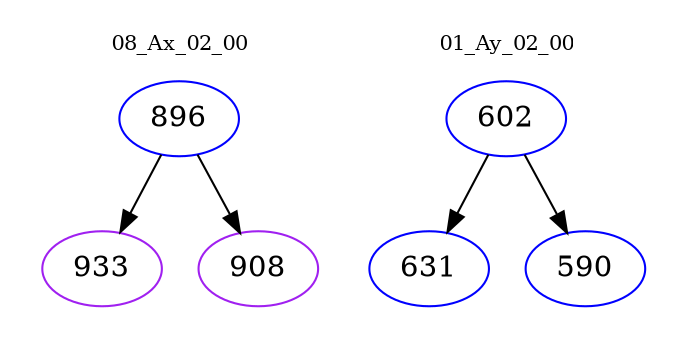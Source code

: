digraph{
subgraph cluster_0 {
color = white
label = "08_Ax_02_00";
fontsize=10;
T0_896 [label="896", color="blue"]
T0_896 -> T0_933 [color="black"]
T0_933 [label="933", color="purple"]
T0_896 -> T0_908 [color="black"]
T0_908 [label="908", color="purple"]
}
subgraph cluster_1 {
color = white
label = "01_Ay_02_00";
fontsize=10;
T1_602 [label="602", color="blue"]
T1_602 -> T1_631 [color="black"]
T1_631 [label="631", color="blue"]
T1_602 -> T1_590 [color="black"]
T1_590 [label="590", color="blue"]
}
}
